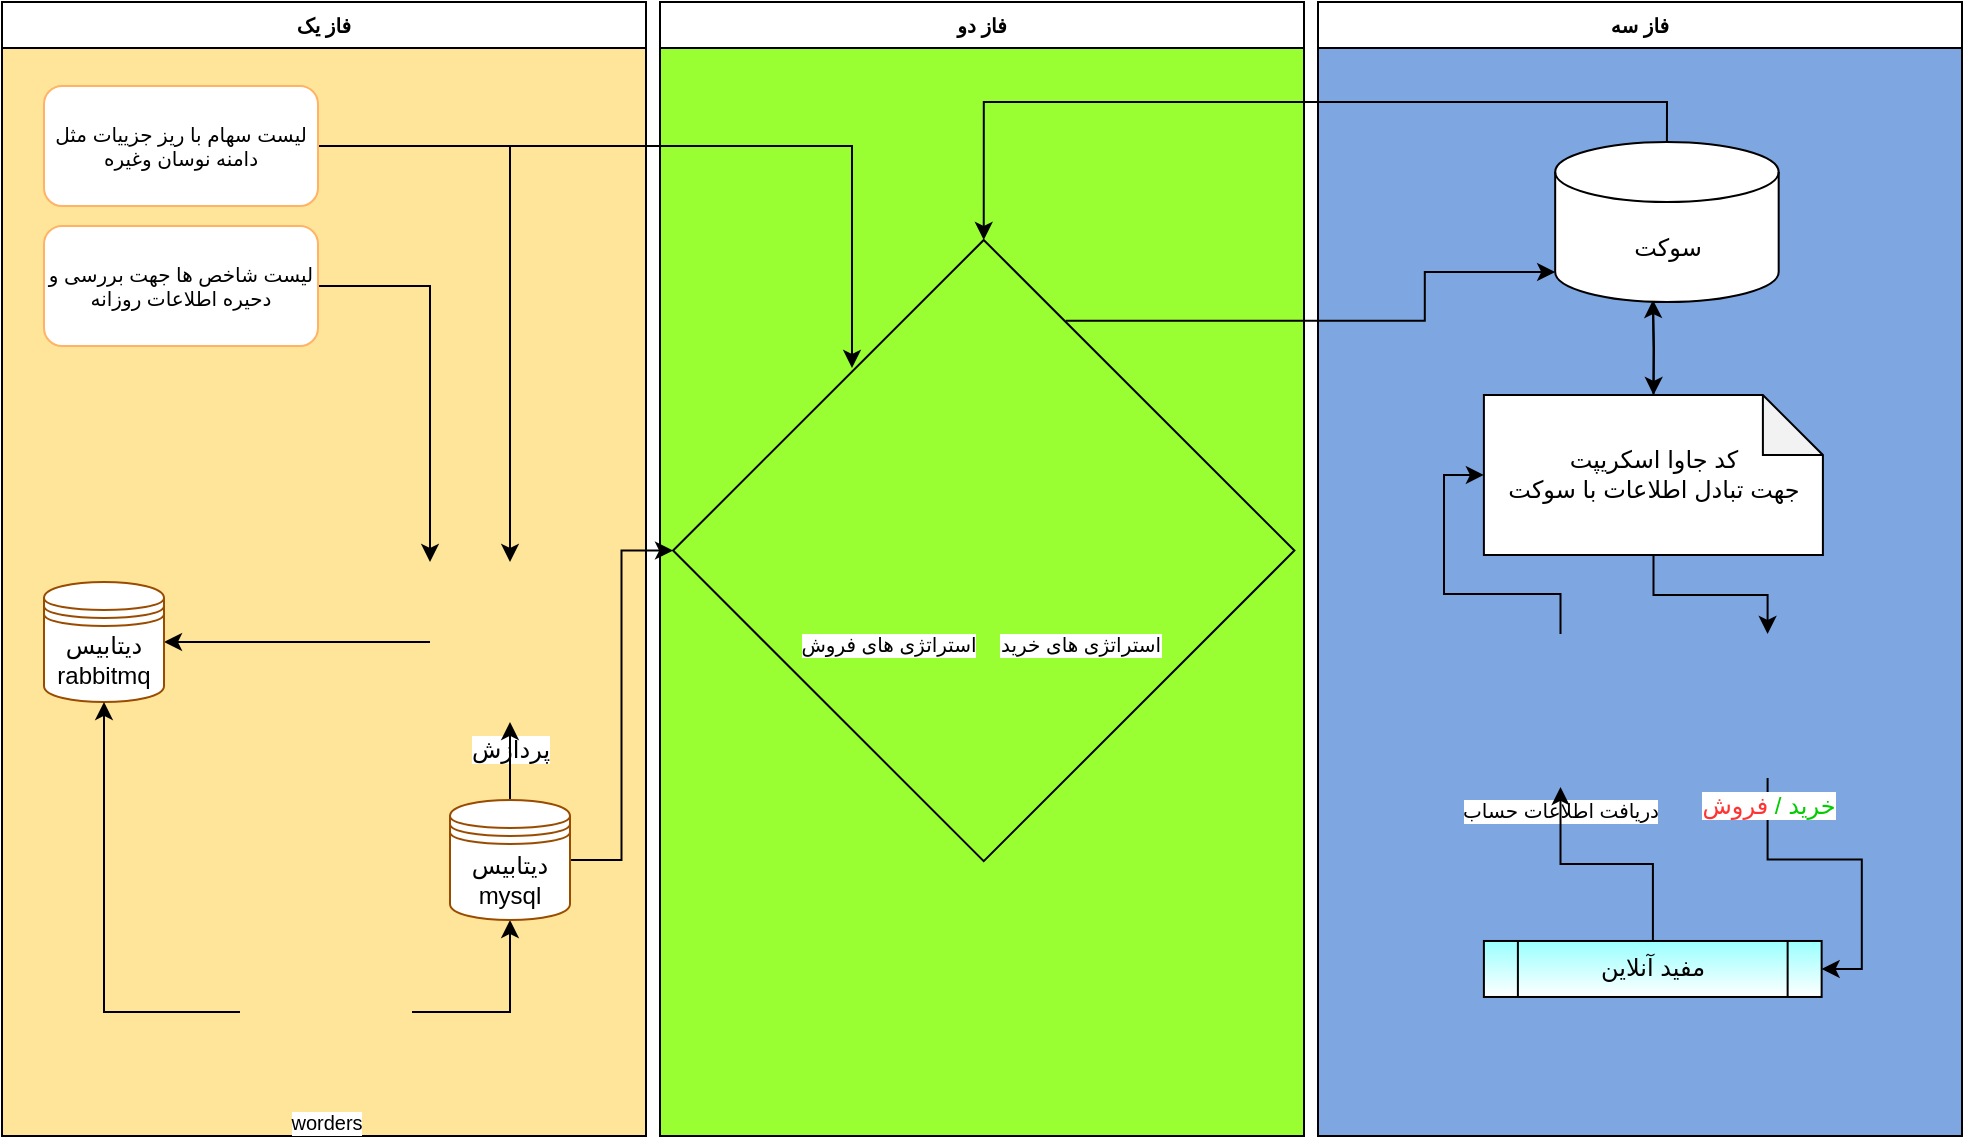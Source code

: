 <mxfile version="13.7.8" type="github">
  <diagram id="C5RBs43oDa-KdzZeNtuy" name="Page-1">
    <mxGraphModel dx="981" dy="1388" grid="1" gridSize="7" guides="1" tooltips="1" connect="1" arrows="1" fold="1" page="0" pageScale="1" pageWidth="827" pageHeight="1169" math="0" shadow="0">
      <root>
        <mxCell id="WIyWlLk6GJQsqaUBKTNV-0" />
        <mxCell id="WIyWlLk6GJQsqaUBKTNV-1" parent="WIyWlLk6GJQsqaUBKTNV-0" />
        <mxCell id="7pnY4UaTc7vciJoPrL99-178" value="فاز سه" style="swimlane;fontSize=10;swimlaneFillColor=#7EA6E0;" vertex="1" parent="WIyWlLk6GJQsqaUBKTNV-1">
          <mxGeometry x="994" y="-420" width="322" height="567" as="geometry" />
        </mxCell>
        <mxCell id="WIyWlLk6GJQsqaUBKTNV-12" value="مفید آنلاین" style="shape=process;whiteSpace=wrap;html=1;backgroundOutline=1;shadow=0;fontFamily=Helvetica;fontSize=12;fontColor=#000000;align=center;strokeColor=#000000;strokeWidth=1;gradientColor=#ffffff;fillColor=#99FFFF;" parent="7pnY4UaTc7vciJoPrL99-178" vertex="1">
          <mxGeometry x="82.95" y="469.49" width="168.87" height="28" as="geometry" />
        </mxCell>
        <mxCell id="7pnY4UaTc7vciJoPrL99-149" style="edgeStyle=orthogonalEdgeStyle;rounded=0;orthogonalLoop=1;jettySize=auto;html=1;strokeColor=#000000;fontSize=10;" edge="1" parent="7pnY4UaTc7vciJoPrL99-178" source="7pnY4UaTc7vciJoPrL99-7">
          <mxGeometry relative="1" as="geometry">
            <mxPoint x="167.473" y="149" as="targetPoint" />
          </mxGeometry>
        </mxCell>
        <mxCell id="7pnY4UaTc7vciJoPrL99-7" value="کد جاوا اسکریپت&lt;br&gt;جهت تبادل اطلاعات با سوکت" style="shape=note;whiteSpace=wrap;html=1;backgroundOutline=1;darkOpacity=0.05;fontFamily=Helvetica;fontSize=12;fontColor=#000000;align=center;strokeColor=#000000;fillColor=#ffffff;" vertex="1" parent="7pnY4UaTc7vciJoPrL99-178">
          <mxGeometry x="82.95" y="196.49" width="169.5" height="80" as="geometry" />
        </mxCell>
        <mxCell id="7pnY4UaTc7vciJoPrL99-150" style="edgeStyle=orthogonalEdgeStyle;rounded=0;orthogonalLoop=1;jettySize=auto;html=1;strokeColor=#000000;fontSize=10;" edge="1" parent="7pnY4UaTc7vciJoPrL99-178" target="7pnY4UaTc7vciJoPrL99-7">
          <mxGeometry relative="1" as="geometry">
            <mxPoint x="167.473" y="149" as="sourcePoint" />
          </mxGeometry>
        </mxCell>
        <mxCell id="7pnY4UaTc7vciJoPrL99-13" value="سوکت" style="shape=cylinder3;whiteSpace=wrap;html=1;boundedLbl=1;backgroundOutline=1;size=15;fontFamily=Helvetica;fontSize=12;fontColor=#000000;align=center;fillColor=#ffffff;" vertex="1" parent="7pnY4UaTc7vciJoPrL99-178">
          <mxGeometry x="118.59" y="70" width="111.75" height="80" as="geometry" />
        </mxCell>
        <mxCell id="7pnY4UaTc7vciJoPrL99-169" style="edgeStyle=orthogonalEdgeStyle;rounded=0;orthogonalLoop=1;jettySize=auto;html=1;entryX=1;entryY=0.5;entryDx=0;entryDy=0;strokeColor=#000000;fontSize=10;" edge="1" parent="7pnY4UaTc7vciJoPrL99-178" source="7pnY4UaTc7vciJoPrL99-159" target="WIyWlLk6GJQsqaUBKTNV-12">
          <mxGeometry relative="1" as="geometry" />
        </mxCell>
        <mxCell id="7pnY4UaTc7vciJoPrL99-159" value="&lt;font color=&quot;#00cc00&quot; style=&quot;font-size: 12px&quot;&gt;خرید /&amp;nbsp;&lt;/font&gt;&lt;font color=&quot;#ff3333&quot; style=&quot;font-size: 12px&quot;&gt;فروش&lt;/font&gt;" style="shape=image;html=1;verticalAlign=top;verticalLabelPosition=bottom;labelBackgroundColor=#ffffff;imageAspect=0;aspect=fixed;image=https://cdn1.iconfinder.com/data/icons/ecommerce-free/96/Coins-128.png;strokeColor=#000000;fillColor=none;gradientColor=#ffffff;fontSize=10;" vertex="1" parent="7pnY4UaTc7vciJoPrL99-178">
          <mxGeometry x="188.82" y="315.99" width="72" height="72" as="geometry" />
        </mxCell>
        <mxCell id="7pnY4UaTc7vciJoPrL99-172" style="edgeStyle=orthogonalEdgeStyle;rounded=0;orthogonalLoop=1;jettySize=auto;html=1;strokeColor=#000000;fontSize=10;" edge="1" parent="7pnY4UaTc7vciJoPrL99-178" source="7pnY4UaTc7vciJoPrL99-7" target="7pnY4UaTc7vciJoPrL99-159">
          <mxGeometry relative="1" as="geometry" />
        </mxCell>
        <mxCell id="7pnY4UaTc7vciJoPrL99-174" style="edgeStyle=orthogonalEdgeStyle;rounded=0;orthogonalLoop=1;jettySize=auto;html=1;entryX=0;entryY=0.5;entryDx=0;entryDy=0;entryPerimeter=0;strokeColor=#000000;fontSize=10;" edge="1" parent="7pnY4UaTc7vciJoPrL99-178" source="7pnY4UaTc7vciJoPrL99-160" target="7pnY4UaTc7vciJoPrL99-7">
          <mxGeometry relative="1" as="geometry" />
        </mxCell>
        <mxCell id="7pnY4UaTc7vciJoPrL99-160" value="دریافت اطلاعات حساب" style="shape=image;html=1;verticalAlign=top;verticalLabelPosition=bottom;labelBackgroundColor=#ffffff;imageAspect=0;aspect=fixed;image=https://cdn3.iconfinder.com/data/icons/tango-icon-library/48/mail-send-receive-128.png;shadow=0;dashed=0;fontFamily=Helvetica;fontSize=10;fontColor=#000000;align=center;strokeColor=#000000;strokeWidth=2;fillColor=#ffffff;gradientColor=#ffffff;" vertex="1" parent="7pnY4UaTc7vciJoPrL99-178">
          <mxGeometry x="82.95" y="315.99" width="76.5" height="76.5" as="geometry" />
        </mxCell>
        <mxCell id="7pnY4UaTc7vciJoPrL99-173" style="edgeStyle=orthogonalEdgeStyle;rounded=0;orthogonalLoop=1;jettySize=auto;html=1;strokeColor=#000000;fontSize=10;" edge="1" parent="7pnY4UaTc7vciJoPrL99-178" source="WIyWlLk6GJQsqaUBKTNV-12" target="7pnY4UaTc7vciJoPrL99-160">
          <mxGeometry relative="1" as="geometry" />
        </mxCell>
        <mxCell id="7pnY4UaTc7vciJoPrL99-177" value="فاز دو" style="swimlane;fontSize=10;swimlaneFillColor=#99FF33;" vertex="1" parent="WIyWlLk6GJQsqaUBKTNV-1">
          <mxGeometry x="665" y="-420" width="322" height="567" as="geometry" />
        </mxCell>
        <mxCell id="7pnY4UaTc7vciJoPrL99-137" value="" style="group" vertex="1" connectable="0" parent="7pnY4UaTc7vciJoPrL99-177">
          <mxGeometry x="21" y="119" width="301" height="378" as="geometry" />
        </mxCell>
        <mxCell id="7pnY4UaTc7vciJoPrL99-136" value="" style="rhombus;whiteSpace=wrap;html=1;strokeColor=#000000;fillColor=none;gradientColor=#ffffff;fontSize=10;" vertex="1" parent="7pnY4UaTc7vciJoPrL99-137">
          <mxGeometry x="-14.477" width="310.684" height="310.57" as="geometry" />
        </mxCell>
        <mxCell id="7pnY4UaTc7vciJoPrL99-106" value="استراتژی های خرید" style="shape=image;html=1;verticalAlign=top;verticalLabelPosition=bottom;labelBackgroundColor=#ffffff;imageAspect=0;aspect=fixed;image=https://cdn2.iconfinder.com/data/icons/xomo-basics/128/document-10-128.png;strokeColor=#000000;fillColor=none;gradientColor=#ffffff;fontSize=10;" vertex="1" parent="7pnY4UaTc7vciJoPrL99-137">
          <mxGeometry x="143.391" y="98.798" width="90.954" height="90.954" as="geometry" />
        </mxCell>
        <mxCell id="7pnY4UaTc7vciJoPrL99-134" value="استراتژی های فروش" style="shape=image;html=1;verticalAlign=top;verticalLabelPosition=bottom;labelBackgroundColor=#ffffff;imageAspect=0;aspect=fixed;image=https://cdn3.iconfinder.com/data/icons/finance-152/64/19-128.png;strokeColor=#000000;fillColor=none;gradientColor=#ffffff;fontSize=10;" vertex="1" parent="7pnY4UaTc7vciJoPrL99-137">
          <mxGeometry x="53.212" y="110.03" width="79.722" height="79.722" as="geometry" />
        </mxCell>
        <mxCell id="7pnY4UaTc7vciJoPrL99-176" value="فاز یک" style="swimlane;fontSize=10;swimlaneFillColor=#FFE599;" vertex="1" parent="WIyWlLk6GJQsqaUBKTNV-1">
          <mxGeometry x="336" y="-420" width="322" height="567" as="geometry" />
        </mxCell>
        <mxCell id="7pnY4UaTc7vciJoPrL99-153" style="edgeStyle=orthogonalEdgeStyle;rounded=0;orthogonalLoop=1;jettySize=auto;html=1;entryX=0.5;entryY=0;entryDx=0;entryDy=0;strokeColor=#000000;fontSize=10;exitX=0.5;exitY=0;exitDx=0;exitDy=0;exitPerimeter=0;" edge="1" parent="WIyWlLk6GJQsqaUBKTNV-1" source="7pnY4UaTc7vciJoPrL99-13" target="7pnY4UaTc7vciJoPrL99-136">
          <mxGeometry relative="1" as="geometry" />
        </mxCell>
        <mxCell id="7pnY4UaTc7vciJoPrL99-127" style="edgeStyle=orthogonalEdgeStyle;rounded=0;orthogonalLoop=1;jettySize=auto;html=1;entryX=1;entryY=0.5;entryDx=0;entryDy=0;fontSize=10;" edge="1" parent="WIyWlLk6GJQsqaUBKTNV-1" source="7pnY4UaTc7vciJoPrL99-22" target="7pnY4UaTc7vciJoPrL99-40">
          <mxGeometry relative="1" as="geometry" />
        </mxCell>
        <mxCell id="7pnY4UaTc7vciJoPrL99-22" value="پردازش" style="shape=image;html=1;verticalAlign=top;verticalLabelPosition=bottom;labelBackgroundColor=#ffffff;imageAspect=0;aspect=fixed;image=https://cdn2.iconfinder.com/data/icons/artificial-intelligence-6/64/ArtificialIntelligence22-128.png;fontFamily=Helvetica;fontSize=12;fontColor=#000000;align=center;strokeColor=#994C00;fillColor=#FFFFFF;gradientColor=#ffffff;" vertex="1" parent="WIyWlLk6GJQsqaUBKTNV-1">
          <mxGeometry x="550" y="-140.01" width="80" height="80" as="geometry" />
        </mxCell>
        <mxCell id="7pnY4UaTc7vciJoPrL99-87" style="edgeStyle=orthogonalEdgeStyle;rounded=0;orthogonalLoop=1;jettySize=auto;html=1;fontSize=21;" edge="1" parent="WIyWlLk6GJQsqaUBKTNV-1" source="7pnY4UaTc7vciJoPrL99-131" target="7pnY4UaTc7vciJoPrL99-83">
          <mxGeometry relative="1" as="geometry">
            <mxPoint x="487" y="119.99" as="sourcePoint" />
          </mxGeometry>
        </mxCell>
        <mxCell id="7pnY4UaTc7vciJoPrL99-40" value="دیتابیس&lt;br&gt;rabbitmq" style="shape=datastore;whiteSpace=wrap;html=1;strokeColor=#994C00;fillColor=#FFFFFF;gradientColor=#ffffff;" vertex="1" parent="WIyWlLk6GJQsqaUBKTNV-1">
          <mxGeometry x="357" y="-130.01" width="60" height="60" as="geometry" />
        </mxCell>
        <mxCell id="7pnY4UaTc7vciJoPrL99-117" style="edgeStyle=orthogonalEdgeStyle;rounded=0;orthogonalLoop=1;jettySize=auto;html=1;fontSize=10;" edge="1" parent="WIyWlLk6GJQsqaUBKTNV-1" source="7pnY4UaTc7vciJoPrL99-83" target="7pnY4UaTc7vciJoPrL99-22">
          <mxGeometry relative="1" as="geometry" />
        </mxCell>
        <mxCell id="7pnY4UaTc7vciJoPrL99-138" style="edgeStyle=orthogonalEdgeStyle;rounded=0;orthogonalLoop=1;jettySize=auto;html=1;entryX=0;entryY=0.5;entryDx=0;entryDy=0;fontSize=10;" edge="1" parent="WIyWlLk6GJQsqaUBKTNV-1" source="7pnY4UaTc7vciJoPrL99-83" target="7pnY4UaTc7vciJoPrL99-136">
          <mxGeometry relative="1" as="geometry" />
        </mxCell>
        <mxCell id="7pnY4UaTc7vciJoPrL99-83" value="دیتابیس&lt;br&gt;mysql" style="shape=datastore;whiteSpace=wrap;html=1;strokeColor=#994C00;fillColor=#FFFFFF;gradientColor=#ffffff;" vertex="1" parent="WIyWlLk6GJQsqaUBKTNV-1">
          <mxGeometry x="560" y="-21.0" width="60" height="60" as="geometry" />
        </mxCell>
        <mxCell id="7pnY4UaTc7vciJoPrL99-111" style="edgeStyle=orthogonalEdgeStyle;rounded=0;orthogonalLoop=1;jettySize=auto;html=1;entryX=0;entryY=0;entryDx=0;entryDy=0;fontSize=10;" edge="1" parent="WIyWlLk6GJQsqaUBKTNV-1" source="7pnY4UaTc7vciJoPrL99-108" target="7pnY4UaTc7vciJoPrL99-22">
          <mxGeometry relative="1" as="geometry" />
        </mxCell>
        <mxCell id="7pnY4UaTc7vciJoPrL99-108" value="لیست شاخص ها جهت بررسی و دحیره اطلاعات روزانه" style="rounded=1;whiteSpace=wrap;html=1;fontFamily=Helvetica;fontSize=10;fontColor=#000000;align=center;gradientColor=#ffffff;strokeColor=#FFB366;" vertex="1" parent="WIyWlLk6GJQsqaUBKTNV-1">
          <mxGeometry x="357" y="-308" width="137" height="60" as="geometry" />
        </mxCell>
        <mxCell id="7pnY4UaTc7vciJoPrL99-132" style="edgeStyle=orthogonalEdgeStyle;rounded=0;orthogonalLoop=1;jettySize=auto;html=1;strokeColor=#000000;fontSize=10;" edge="1" parent="WIyWlLk6GJQsqaUBKTNV-1" source="7pnY4UaTc7vciJoPrL99-131" target="7pnY4UaTc7vciJoPrL99-40">
          <mxGeometry relative="1" as="geometry" />
        </mxCell>
        <mxCell id="7pnY4UaTc7vciJoPrL99-131" value="worders" style="shape=image;html=1;verticalAlign=top;verticalLabelPosition=bottom;labelBackgroundColor=#ffffff;imageAspect=0;aspect=fixed;image=https://cdn3.iconfinder.com/data/icons/infographic-vol-2-1/512/13-128.png;fontFamily=Helvetica;fontSize=10;fontColor=#000000;align=center;strokeColor=#000000;fillColor=#ffffff;gradientColor=#ffffff;" vertex="1" parent="WIyWlLk6GJQsqaUBKTNV-1">
          <mxGeometry x="455" y="42.0" width="86" height="86" as="geometry" />
        </mxCell>
        <mxCell id="7pnY4UaTc7vciJoPrL99-145" style="edgeStyle=orthogonalEdgeStyle;rounded=0;orthogonalLoop=1;jettySize=auto;html=1;entryX=0.288;entryY=0.206;entryDx=0;entryDy=0;strokeColor=#000000;fontSize=10;entryPerimeter=0;" edge="1" parent="WIyWlLk6GJQsqaUBKTNV-1" source="7pnY4UaTc7vciJoPrL99-141" target="7pnY4UaTc7vciJoPrL99-136">
          <mxGeometry relative="1" as="geometry" />
        </mxCell>
        <mxCell id="7pnY4UaTc7vciJoPrL99-175" style="edgeStyle=orthogonalEdgeStyle;rounded=0;orthogonalLoop=1;jettySize=auto;html=1;strokeColor=#000000;fontSize=10;" edge="1" parent="WIyWlLk6GJQsqaUBKTNV-1" source="7pnY4UaTc7vciJoPrL99-141" target="7pnY4UaTc7vciJoPrL99-22">
          <mxGeometry relative="1" as="geometry" />
        </mxCell>
        <mxCell id="7pnY4UaTc7vciJoPrL99-141" value="لیست سهام با ریز جزییات مثل دامنه نوسان وغیره" style="rounded=1;whiteSpace=wrap;html=1;fontFamily=Helvetica;fontSize=10;fontColor=#000000;align=center;gradientColor=#ffffff;strokeColor=#FFB366;" vertex="1" parent="WIyWlLk6GJQsqaUBKTNV-1">
          <mxGeometry x="357" y="-378" width="137" height="60" as="geometry" />
        </mxCell>
        <mxCell id="7pnY4UaTc7vciJoPrL99-154" style="edgeStyle=orthogonalEdgeStyle;rounded=0;orthogonalLoop=1;jettySize=auto;html=1;entryX=0;entryY=1;entryDx=0;entryDy=-15;entryPerimeter=0;strokeColor=#000000;fontSize=10;exitX=0.632;exitY=0.13;exitDx=0;exitDy=0;exitPerimeter=0;" edge="1" parent="WIyWlLk6GJQsqaUBKTNV-1" source="7pnY4UaTc7vciJoPrL99-136" target="7pnY4UaTc7vciJoPrL99-13">
          <mxGeometry relative="1" as="geometry" />
        </mxCell>
      </root>
    </mxGraphModel>
  </diagram>
</mxfile>
